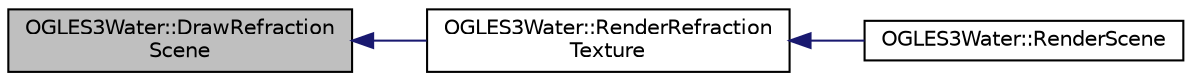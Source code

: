 digraph "OGLES3Water::DrawRefractionScene"
{
  edge [fontname="Helvetica",fontsize="10",labelfontname="Helvetica",labelfontsize="10"];
  node [fontname="Helvetica",fontsize="10",shape=record];
  rankdir="LR";
  Node1 [label="OGLES3Water::DrawRefraction\lScene",height=0.2,width=0.4,color="black", fillcolor="grey75", style="filled", fontcolor="black"];
  Node1 -> Node2 [dir="back",color="midnightblue",fontsize="10",style="solid",fontname="Helvetica"];
  Node2 [label="OGLES3Water::RenderRefraction\lTexture",height=0.2,width=0.4,color="black", fillcolor="white", style="filled",URL="$class_o_g_l_e_s3_water.html#a82d3d0aaaa0ab9cb96ccbecbb9c3d5d7"];
  Node2 -> Node3 [dir="back",color="midnightblue",fontsize="10",style="solid",fontname="Helvetica"];
  Node3 [label="OGLES3Water::RenderScene",height=0.2,width=0.4,color="black", fillcolor="white", style="filled",URL="$class_o_g_l_e_s3_water.html#aeab9e7a6214b0b72691879ad5d5584ad"];
}
